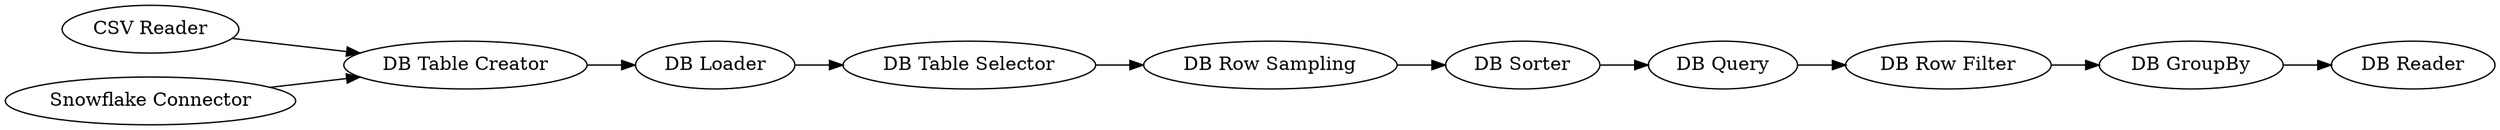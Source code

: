 digraph {
	33 -> 34
	31 -> 21
	22 -> 32
	32 -> 33
	39 -> 21
	35 -> 36
	34 -> 35
	21 -> 18
	18 -> 22
	36 -> 37
	35 [label="DB Row Filter"]
	34 [label="DB Query"]
	22 [label="DB Table Selector"]
	31 [label="CSV Reader"]
	36 [label="DB GroupBy"]
	18 [label="DB Loader"]
	21 [label="DB Table Creator"]
	39 [label="Snowflake Connector"]
	33 [label="DB Sorter"]
	32 [label="DB Row Sampling"]
	37 [label="DB Reader"]
	rankdir=LR
}
